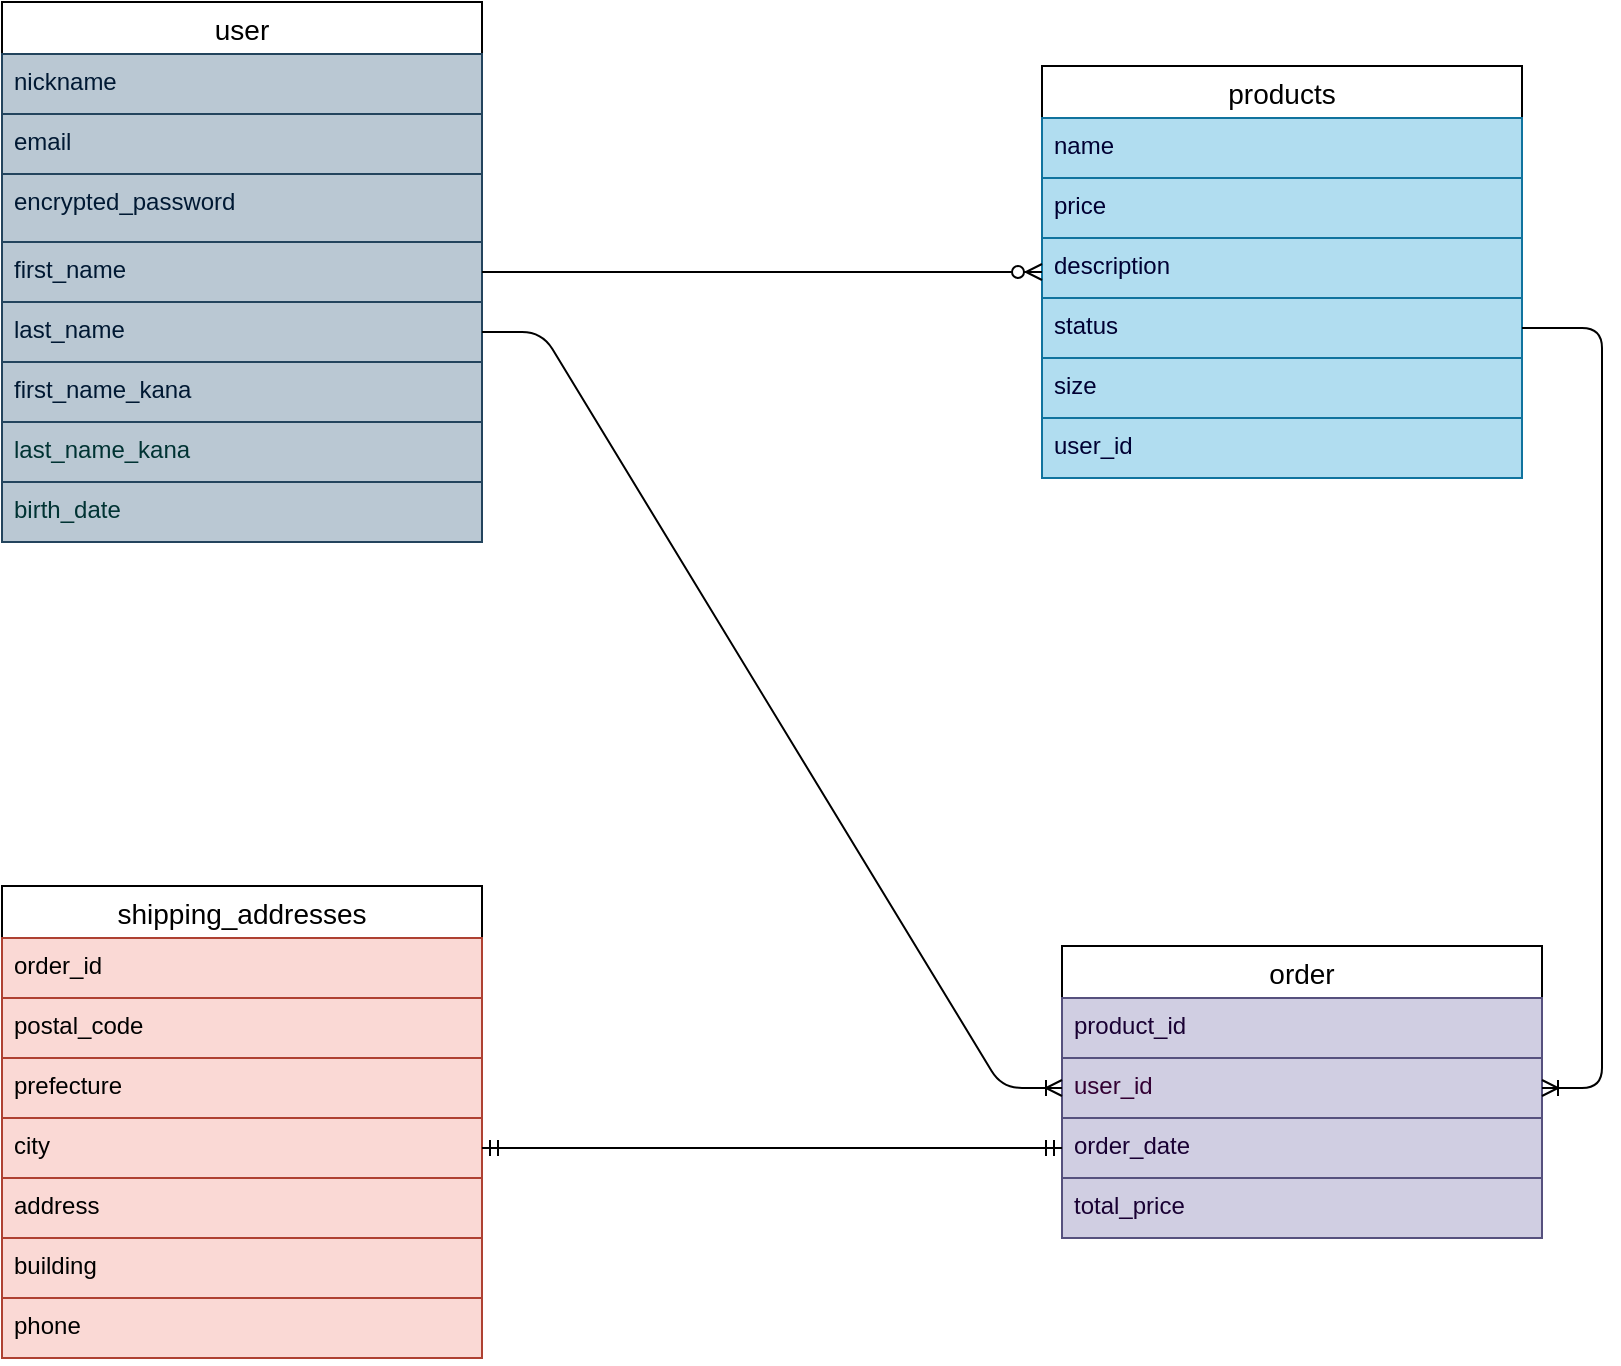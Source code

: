 <mxfile>
    <diagram id="-Es8nbkKkwKBYno5oO6k" name="ページ1">
        <mxGraphModel dx="1073" dy="773" grid="1" gridSize="10" guides="1" tooltips="1" connect="1" arrows="1" fold="1" page="1" pageScale="1" pageWidth="1169" pageHeight="827" math="0" shadow="0">
            <root>
                <mxCell id="0"/>
                <mxCell id="1" parent="0"/>
                <mxCell id="3" value="user" style="swimlane;fontStyle=0;childLayout=stackLayout;horizontal=1;startSize=26;horizontalStack=0;resizeParent=1;resizeParentMax=0;resizeLast=0;collapsible=1;marginBottom=0;align=center;fontSize=14;rotation=0;" parent="1" vertex="1">
                    <mxGeometry x="280" y="48" width="240" height="270" as="geometry"/>
                </mxCell>
                <mxCell id="4" value="nickname" style="text;strokeColor=#23445d;fillColor=#bac8d3;spacingLeft=4;spacingRight=4;overflow=hidden;rotatable=0;points=[[0,0.5],[1,0.5]];portConstraint=eastwest;fontSize=12;fontColor=#001933;" parent="3" vertex="1">
                    <mxGeometry y="26" width="240" height="30" as="geometry"/>
                </mxCell>
                <mxCell id="5" value="email" style="text;strokeColor=#23445d;fillColor=#bac8d3;spacingLeft=4;spacingRight=4;overflow=hidden;rotatable=0;points=[[0,0.5],[1,0.5]];portConstraint=eastwest;fontSize=12;fontColor=#001933;" parent="3" vertex="1">
                    <mxGeometry y="56" width="240" height="30" as="geometry"/>
                </mxCell>
                <mxCell id="6" value="encrypted_password" style="text;strokeColor=#23445d;fillColor=#bac8d3;spacingLeft=4;spacingRight=4;overflow=hidden;rotatable=0;points=[[0,0.5],[1,0.5]];portConstraint=eastwest;fontSize=12;fontColor=#001933;" parent="3" vertex="1">
                    <mxGeometry y="86" width="240" height="34" as="geometry"/>
                </mxCell>
                <mxCell id="167" value="first_name " style="text;strokeColor=#23445d;fillColor=#bac8d3;spacingLeft=4;spacingRight=4;overflow=hidden;rotatable=0;points=[[0,0.5],[1,0.5]];portConstraint=eastwest;fontSize=12;fontColor=#001933;" parent="3" vertex="1">
                    <mxGeometry y="120" width="240" height="30" as="geometry"/>
                </mxCell>
                <mxCell id="168" value="last_name " style="text;strokeColor=#23445d;fillColor=#bac8d3;spacingLeft=4;spacingRight=4;overflow=hidden;rotatable=0;points=[[0,0.5],[1,0.5]];portConstraint=eastwest;fontSize=12;fontColor=#001933;" parent="3" vertex="1">
                    <mxGeometry y="150" width="240" height="30" as="geometry"/>
                </mxCell>
                <mxCell id="169" value="first_name_kana" style="text;strokeColor=#23445d;fillColor=#bac8d3;spacingLeft=4;spacingRight=4;overflow=hidden;rotatable=0;points=[[0,0.5],[1,0.5]];portConstraint=eastwest;fontSize=12;fontColor=#001933;" parent="3" vertex="1">
                    <mxGeometry y="180" width="240" height="30" as="geometry"/>
                </mxCell>
                <mxCell id="170" value="last_name_kana" style="text;strokeColor=#23445d;fillColor=#bac8d3;spacingLeft=4;spacingRight=4;overflow=hidden;rotatable=0;points=[[0,0.5],[1,0.5]];portConstraint=eastwest;fontSize=12;fontColor=#003333;" parent="3" vertex="1">
                    <mxGeometry y="210" width="240" height="30" as="geometry"/>
                </mxCell>
                <mxCell id="171" value="birth_date" style="text;strokeColor=#23445d;fillColor=#bac8d3;spacingLeft=4;spacingRight=4;overflow=hidden;rotatable=0;points=[[0,0.5],[1,0.5]];portConstraint=eastwest;fontSize=12;fontColor=#003333;" parent="3" vertex="1">
                    <mxGeometry y="240" width="240" height="30" as="geometry"/>
                </mxCell>
                <mxCell id="7" value="products" style="swimlane;fontStyle=0;childLayout=stackLayout;horizontal=1;startSize=26;horizontalStack=0;resizeParent=1;resizeParentMax=0;resizeLast=0;collapsible=1;marginBottom=0;align=center;fontSize=14;" parent="1" vertex="1">
                    <mxGeometry x="800" y="80" width="240" height="206" as="geometry"/>
                </mxCell>
                <mxCell id="10" value="name" style="text;strokeColor=#10739e;fillColor=#b1ddf0;spacingLeft=4;spacingRight=4;overflow=hidden;rotatable=0;points=[[0,0.5],[1,0.5]];portConstraint=eastwest;fontSize=12;fontColor=#000033;" parent="7" vertex="1">
                    <mxGeometry y="26" width="240" height="30" as="geometry"/>
                </mxCell>
                <mxCell id="176" value="price" style="text;strokeColor=#10739e;fillColor=#b1ddf0;spacingLeft=4;spacingRight=4;overflow=hidden;rotatable=0;points=[[0,0.5],[1,0.5]];portConstraint=eastwest;fontSize=12;fontColor=#000033;" parent="7" vertex="1">
                    <mxGeometry y="56" width="240" height="30" as="geometry"/>
                </mxCell>
                <mxCell id="175" value="description" style="text;strokeColor=#10739e;fillColor=#b1ddf0;spacingLeft=4;spacingRight=4;overflow=hidden;rotatable=0;points=[[0,0.5],[1,0.5]];portConstraint=eastwest;fontSize=12;fontColor=#000033;" parent="7" vertex="1">
                    <mxGeometry y="86" width="240" height="30" as="geometry"/>
                </mxCell>
                <mxCell id="177" value="status" style="text;strokeColor=#10739e;fillColor=#b1ddf0;spacingLeft=4;spacingRight=4;overflow=hidden;rotatable=0;points=[[0,0.5],[1,0.5]];portConstraint=eastwest;fontSize=12;fontColor=#000033;" parent="7" vertex="1">
                    <mxGeometry y="116" width="240" height="30" as="geometry"/>
                </mxCell>
                <mxCell id="178" value="size" style="text;strokeColor=#10739e;fillColor=#b1ddf0;spacingLeft=4;spacingRight=4;overflow=hidden;rotatable=0;points=[[0,0.5],[1,0.5]];portConstraint=eastwest;fontSize=12;fontColor=#000033;" parent="7" vertex="1">
                    <mxGeometry y="146" width="240" height="30" as="geometry"/>
                </mxCell>
                <mxCell id="188" value="user_id" style="text;strokeColor=#10739e;fillColor=#b1ddf0;spacingLeft=4;spacingRight=4;overflow=hidden;rotatable=0;points=[[0,0.5],[1,0.5]];portConstraint=eastwest;fontSize=12;fontColor=#000033;" parent="7" vertex="1">
                    <mxGeometry y="176" width="240" height="30" as="geometry"/>
                </mxCell>
                <mxCell id="11" value="order" style="swimlane;fontStyle=0;childLayout=stackLayout;horizontal=1;startSize=26;horizontalStack=0;resizeParent=1;resizeParentMax=0;resizeLast=0;collapsible=1;marginBottom=0;align=center;fontSize=14;" parent="1" vertex="1">
                    <mxGeometry x="810" y="520" width="240" height="146" as="geometry"/>
                </mxCell>
                <mxCell id="196" value="product_id" style="text;strokeColor=#56517e;fillColor=#d0cee2;spacingLeft=4;spacingRight=4;overflow=hidden;rotatable=0;points=[[0,0.5],[1,0.5]];portConstraint=eastwest;fontSize=12;fontColor=#190033;" parent="11" vertex="1">
                    <mxGeometry y="26" width="240" height="30" as="geometry"/>
                </mxCell>
                <mxCell id="12" value="user_id" style="text;strokeColor=#56517e;fillColor=#d0cee2;spacingLeft=4;spacingRight=4;overflow=hidden;rotatable=0;points=[[0,0.5],[1,0.5]];portConstraint=eastwest;fontSize=12;fontColor=#330033;" parent="11" vertex="1">
                    <mxGeometry y="56" width="240" height="30" as="geometry"/>
                </mxCell>
                <mxCell id="182" value="order_date" style="text;strokeColor=#56517e;fillColor=#d0cee2;spacingLeft=4;spacingRight=4;overflow=hidden;rotatable=0;points=[[0,0.5],[1,0.5]];portConstraint=eastwest;fontSize=12;fontColor=#190033;" parent="11" vertex="1">
                    <mxGeometry y="86" width="240" height="30" as="geometry"/>
                </mxCell>
                <mxCell id="193" value="total_price" style="text;strokeColor=#56517e;fillColor=#d0cee2;spacingLeft=4;spacingRight=4;overflow=hidden;rotatable=0;points=[[0,0.5],[1,0.5]];portConstraint=eastwest;fontSize=12;fontColor=#190033;" parent="11" vertex="1">
                    <mxGeometry y="116" width="240" height="30" as="geometry"/>
                </mxCell>
                <mxCell id="184" value="" style="edgeStyle=entityRelationEdgeStyle;fontSize=12;html=1;endArrow=ERoneToMany;" parent="1" source="177" edge="1" target="12">
                    <mxGeometry width="100" height="100" relative="1" as="geometry">
                        <mxPoint x="680" y="610" as="sourcePoint"/>
                        <mxPoint x="1020" y="440" as="targetPoint"/>
                    </mxGeometry>
                </mxCell>
                <mxCell id="187" value="" style="edgeStyle=entityRelationEdgeStyle;fontSize=12;html=1;endArrow=ERoneToMany;" parent="1" source="168" target="12" edge="1">
                    <mxGeometry width="100" height="100" relative="1" as="geometry">
                        <mxPoint x="540" y="420" as="sourcePoint"/>
                        <mxPoint x="940" y="645" as="targetPoint"/>
                    </mxGeometry>
                </mxCell>
                <mxCell id="199" value="" style="edgeStyle=entityRelationEdgeStyle;fontSize=12;html=1;endArrow=ERzeroToMany;endFill=1;" edge="1" parent="1" source="167" target="7">
                    <mxGeometry width="100" height="100" relative="1" as="geometry">
                        <mxPoint x="350" y="514" as="sourcePoint"/>
                        <mxPoint x="450" y="414" as="targetPoint"/>
                    </mxGeometry>
                </mxCell>
                <mxCell id="200" value="shipping_addresses" style="swimlane;fontStyle=0;childLayout=stackLayout;horizontal=1;startSize=26;horizontalStack=0;resizeParent=1;resizeParentMax=0;resizeLast=0;collapsible=1;marginBottom=0;align=center;fontSize=14;" vertex="1" parent="1">
                    <mxGeometry x="280" y="490" width="240" height="236" as="geometry"/>
                </mxCell>
                <mxCell id="201" value="order_id" style="text;strokeColor=#ae4132;fillColor=#fad9d5;spacingLeft=4;spacingRight=4;overflow=hidden;rotatable=0;points=[[0,0.5],[1,0.5]];portConstraint=eastwest;fontSize=12;fontColor=#000000;" vertex="1" parent="200">
                    <mxGeometry y="26" width="240" height="30" as="geometry"/>
                </mxCell>
                <mxCell id="202" value="postal_code" style="text;strokeColor=#ae4132;fillColor=#fad9d5;spacingLeft=4;spacingRight=4;overflow=hidden;rotatable=0;points=[[0,0.5],[1,0.5]];portConstraint=eastwest;fontSize=12;fontColor=#000000;" vertex="1" parent="200">
                    <mxGeometry y="56" width="240" height="30" as="geometry"/>
                </mxCell>
                <mxCell id="203" value="prefecture" style="text;strokeColor=#ae4132;fillColor=#fad9d5;spacingLeft=4;spacingRight=4;overflow=hidden;rotatable=0;points=[[0,0.5],[1,0.5]];portConstraint=eastwest;fontSize=12;fontColor=#000000;" vertex="1" parent="200">
                    <mxGeometry y="86" width="240" height="30" as="geometry"/>
                </mxCell>
                <mxCell id="204" value="city" style="text;strokeColor=#ae4132;fillColor=#fad9d5;spacingLeft=4;spacingRight=4;overflow=hidden;rotatable=0;points=[[0,0.5],[1,0.5]];portConstraint=eastwest;fontSize=12;fontColor=#000000;" vertex="1" parent="200">
                    <mxGeometry y="116" width="240" height="30" as="geometry"/>
                </mxCell>
                <mxCell id="205" value="address" style="text;strokeColor=#ae4132;fillColor=#fad9d5;spacingLeft=4;spacingRight=4;overflow=hidden;rotatable=0;points=[[0,0.5],[1,0.5]];portConstraint=eastwest;fontSize=12;fontColor=#000000;" vertex="1" parent="200">
                    <mxGeometry y="146" width="240" height="30" as="geometry"/>
                </mxCell>
                <mxCell id="206" value="building" style="text;strokeColor=#ae4132;fillColor=#fad9d5;spacingLeft=4;spacingRight=4;overflow=hidden;rotatable=0;points=[[0,0.5],[1,0.5]];portConstraint=eastwest;fontSize=12;fontColor=#000000;" vertex="1" parent="200">
                    <mxGeometry y="176" width="240" height="30" as="geometry"/>
                </mxCell>
                <mxCell id="207" value="phone" style="text;strokeColor=#ae4132;fillColor=#fad9d5;spacingLeft=4;spacingRight=4;overflow=hidden;rotatable=0;points=[[0,0.5],[1,0.5]];portConstraint=eastwest;fontSize=12;fontColor=#000000;" vertex="1" parent="200">
                    <mxGeometry y="206" width="240" height="30" as="geometry"/>
                </mxCell>
                <mxCell id="208" value="" style="edgeStyle=entityRelationEdgeStyle;fontSize=12;html=1;endArrow=ERmandOne;startArrow=ERmandOne;fontColor=#003333;" edge="1" parent="1" source="204" target="182">
                    <mxGeometry width="100" height="100" relative="1" as="geometry">
                        <mxPoint x="590" y="440" as="sourcePoint"/>
                        <mxPoint x="690" y="340" as="targetPoint"/>
                    </mxGeometry>
                </mxCell>
            </root>
        </mxGraphModel>
    </diagram>
</mxfile>